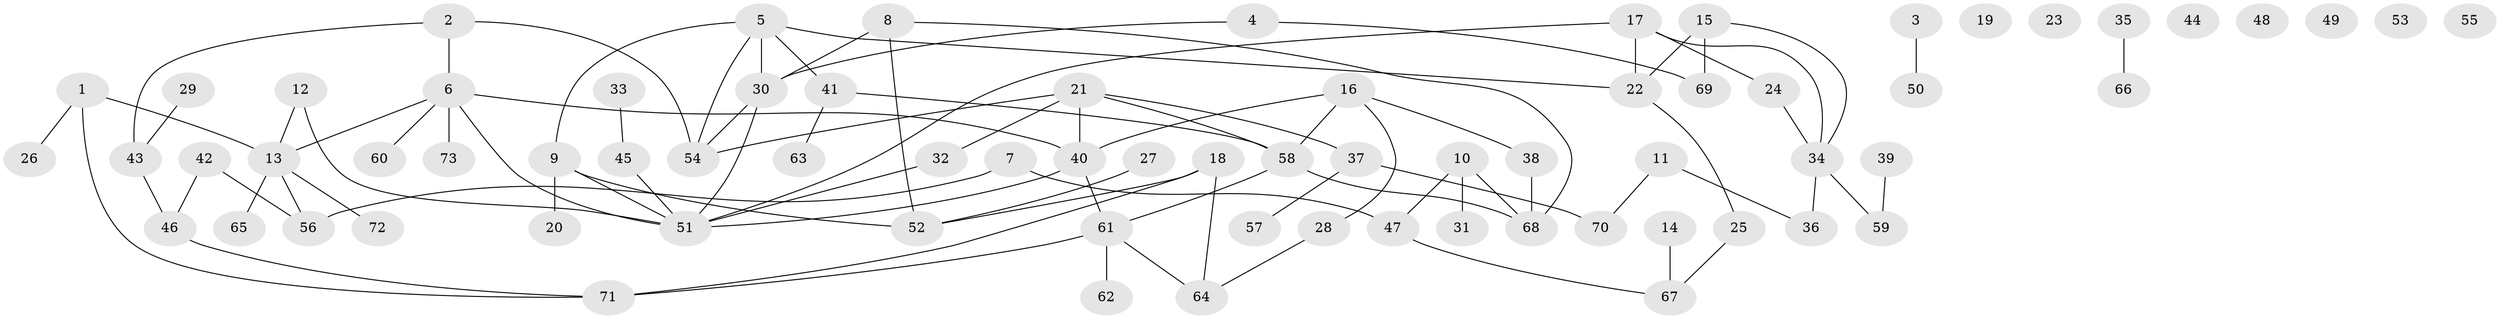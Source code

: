 // Generated by graph-tools (version 1.1) at 2025/40/03/09/25 04:40:53]
// undirected, 73 vertices, 89 edges
graph export_dot {
graph [start="1"]
  node [color=gray90,style=filled];
  1;
  2;
  3;
  4;
  5;
  6;
  7;
  8;
  9;
  10;
  11;
  12;
  13;
  14;
  15;
  16;
  17;
  18;
  19;
  20;
  21;
  22;
  23;
  24;
  25;
  26;
  27;
  28;
  29;
  30;
  31;
  32;
  33;
  34;
  35;
  36;
  37;
  38;
  39;
  40;
  41;
  42;
  43;
  44;
  45;
  46;
  47;
  48;
  49;
  50;
  51;
  52;
  53;
  54;
  55;
  56;
  57;
  58;
  59;
  60;
  61;
  62;
  63;
  64;
  65;
  66;
  67;
  68;
  69;
  70;
  71;
  72;
  73;
  1 -- 13;
  1 -- 26;
  1 -- 71;
  2 -- 6;
  2 -- 43;
  2 -- 54;
  3 -- 50;
  4 -- 30;
  4 -- 69;
  5 -- 9;
  5 -- 22;
  5 -- 30;
  5 -- 41;
  5 -- 54;
  6 -- 13;
  6 -- 40;
  6 -- 51;
  6 -- 60;
  6 -- 73;
  7 -- 47;
  7 -- 56;
  8 -- 30;
  8 -- 52;
  8 -- 68;
  9 -- 20;
  9 -- 51;
  9 -- 52;
  10 -- 31;
  10 -- 47;
  10 -- 68;
  11 -- 36;
  11 -- 70;
  12 -- 13;
  12 -- 51;
  13 -- 56;
  13 -- 65;
  13 -- 72;
  14 -- 67;
  15 -- 22;
  15 -- 34;
  15 -- 69;
  16 -- 28;
  16 -- 38;
  16 -- 40;
  16 -- 58;
  17 -- 22;
  17 -- 24;
  17 -- 34;
  17 -- 51;
  18 -- 52;
  18 -- 64;
  18 -- 71;
  21 -- 32;
  21 -- 37;
  21 -- 40;
  21 -- 54;
  21 -- 58;
  22 -- 25;
  24 -- 34;
  25 -- 67;
  27 -- 52;
  28 -- 64;
  29 -- 43;
  30 -- 51;
  30 -- 54;
  32 -- 51;
  33 -- 45;
  34 -- 36;
  34 -- 59;
  35 -- 66;
  37 -- 57;
  37 -- 70;
  38 -- 68;
  39 -- 59;
  40 -- 51;
  40 -- 61;
  41 -- 58;
  41 -- 63;
  42 -- 46;
  42 -- 56;
  43 -- 46;
  45 -- 51;
  46 -- 71;
  47 -- 67;
  58 -- 61;
  58 -- 68;
  61 -- 62;
  61 -- 64;
  61 -- 71;
}
